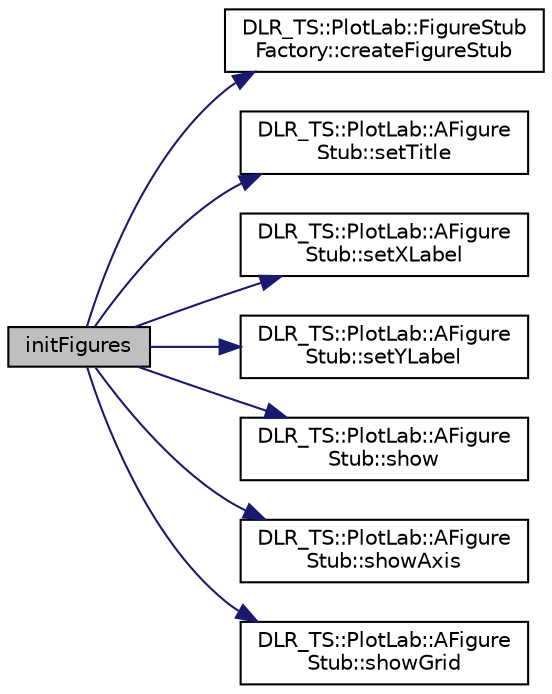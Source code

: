digraph "initFigures"
{
 // LATEX_PDF_SIZE
  edge [fontname="Helvetica",fontsize="10",labelfontname="Helvetica",labelfontsize="10"];
  node [fontname="Helvetica",fontsize="10",shape=record];
  rankdir="LR";
  Node1 [label="initFigures",height=0.2,width=0.4,color="black", fillcolor="grey75", style="filled", fontcolor="black",tooltip=" "];
  Node1 -> Node2 [color="midnightblue",fontsize="10",style="solid",fontname="Helvetica"];
  Node2 [label="DLR_TS::PlotLab::FigureStub\lFactory::createFigureStub",height=0.2,width=0.4,color="black", fillcolor="white", style="filled",URL="$classDLR__TS_1_1PlotLab_1_1FigureStubFactory.html#a842dc9d218e8433f3443a08d47cfd6cc",tooltip=" "];
  Node1 -> Node3 [color="midnightblue",fontsize="10",style="solid",fontname="Helvetica"];
  Node3 [label="DLR_TS::PlotLab::AFigure\lStub::setTitle",height=0.2,width=0.4,color="black", fillcolor="white", style="filled",URL="$classDLR__TS_1_1PlotLab_1_1AFigureStub.html#a3994095bb7e5a790101141b2ff6afaa2",tooltip=" "];
  Node1 -> Node4 [color="midnightblue",fontsize="10",style="solid",fontname="Helvetica"];
  Node4 [label="DLR_TS::PlotLab::AFigure\lStub::setXLabel",height=0.2,width=0.4,color="black", fillcolor="white", style="filled",URL="$classDLR__TS_1_1PlotLab_1_1AFigureStub.html#a37cf8aa86c60d57085968099c250e4ea",tooltip=" "];
  Node1 -> Node5 [color="midnightblue",fontsize="10",style="solid",fontname="Helvetica"];
  Node5 [label="DLR_TS::PlotLab::AFigure\lStub::setYLabel",height=0.2,width=0.4,color="black", fillcolor="white", style="filled",URL="$classDLR__TS_1_1PlotLab_1_1AFigureStub.html#a87aa4facd550c9fd8c13ef81180b7aa3",tooltip=" "];
  Node1 -> Node6 [color="midnightblue",fontsize="10",style="solid",fontname="Helvetica"];
  Node6 [label="DLR_TS::PlotLab::AFigure\lStub::show",height=0.2,width=0.4,color="black", fillcolor="white", style="filled",URL="$classDLR__TS_1_1PlotLab_1_1AFigureStub.html#aaf1a1edc084b34e18315896c3f248695",tooltip=" "];
  Node1 -> Node7 [color="midnightblue",fontsize="10",style="solid",fontname="Helvetica"];
  Node7 [label="DLR_TS::PlotLab::AFigure\lStub::showAxis",height=0.2,width=0.4,color="black", fillcolor="white", style="filled",URL="$classDLR__TS_1_1PlotLab_1_1AFigureStub.html#a5dfd916c9ea11459ee05d73d4d37744d",tooltip=" "];
  Node1 -> Node8 [color="midnightblue",fontsize="10",style="solid",fontname="Helvetica"];
  Node8 [label="DLR_TS::PlotLab::AFigure\lStub::showGrid",height=0.2,width=0.4,color="black", fillcolor="white", style="filled",URL="$classDLR__TS_1_1PlotLab_1_1AFigureStub.html#a6a1df8146daff2b1a7003d85c4d2caaf",tooltip=" "];
}
